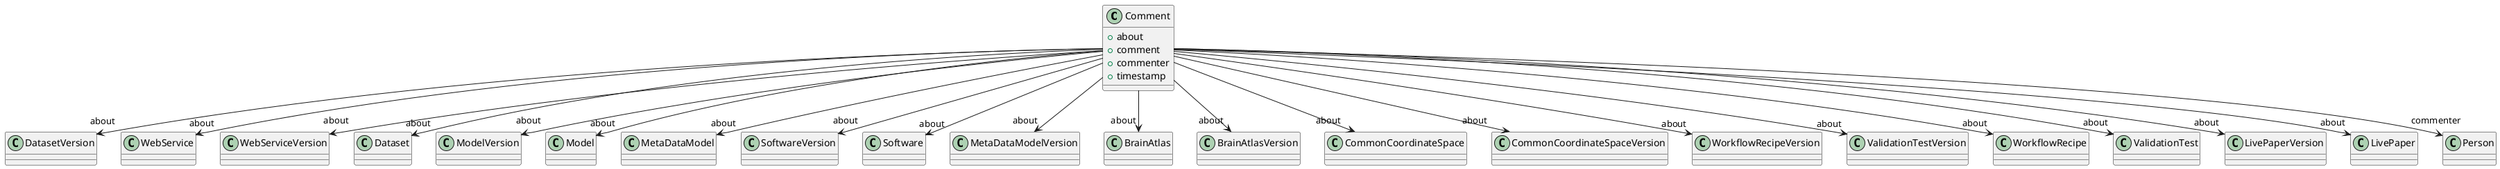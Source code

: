 @startuml
class Comment {
+about
+comment
+commenter
+timestamp

}
Comment -d-> "about" DatasetVersion
Comment -d-> "about" WebService
Comment -d-> "about" WebServiceVersion
Comment -d-> "about" Dataset
Comment -d-> "about" ModelVersion
Comment -d-> "about" Model
Comment -d-> "about" MetaDataModel
Comment -d-> "about" SoftwareVersion
Comment -d-> "about" Software
Comment -d-> "about" MetaDataModelVersion
Comment -d-> "about" BrainAtlas
Comment -d-> "about" BrainAtlasVersion
Comment -d-> "about" CommonCoordinateSpace
Comment -d-> "about" CommonCoordinateSpaceVersion
Comment -d-> "about" WorkflowRecipeVersion
Comment -d-> "about" ValidationTestVersion
Comment -d-> "about" WorkflowRecipe
Comment -d-> "about" ValidationTest
Comment -d-> "about" LivePaperVersion
Comment -d-> "about" LivePaper
Comment -d-> "commenter" Person

@enduml
